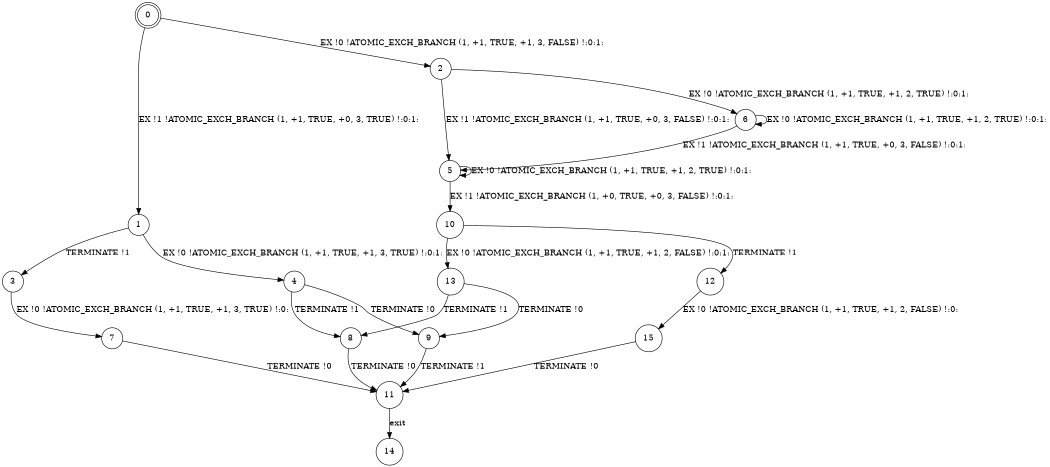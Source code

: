 digraph BCG {
size = "7, 10.5";
center = TRUE;
node [shape = circle];
0 [peripheries = 2];
0 -> 1 [label = "EX !1 !ATOMIC_EXCH_BRANCH (1, +1, TRUE, +0, 3, TRUE) !:0:1:"];
0 -> 2 [label = "EX !0 !ATOMIC_EXCH_BRANCH (1, +1, TRUE, +1, 3, FALSE) !:0:1:"];
1 -> 3 [label = "TERMINATE !1"];
1 -> 4 [label = "EX !0 !ATOMIC_EXCH_BRANCH (1, +1, TRUE, +1, 3, TRUE) !:0:1:"];
2 -> 5 [label = "EX !1 !ATOMIC_EXCH_BRANCH (1, +1, TRUE, +0, 3, FALSE) !:0:1:"];
2 -> 6 [label = "EX !0 !ATOMIC_EXCH_BRANCH (1, +1, TRUE, +1, 2, TRUE) !:0:1:"];
3 -> 7 [label = "EX !0 !ATOMIC_EXCH_BRANCH (1, +1, TRUE, +1, 3, TRUE) !:0:"];
4 -> 8 [label = "TERMINATE !1"];
4 -> 9 [label = "TERMINATE !0"];
5 -> 10 [label = "EX !1 !ATOMIC_EXCH_BRANCH (1, +0, TRUE, +0, 3, FALSE) !:0:1:"];
5 -> 5 [label = "EX !0 !ATOMIC_EXCH_BRANCH (1, +1, TRUE, +1, 2, TRUE) !:0:1:"];
6 -> 5 [label = "EX !1 !ATOMIC_EXCH_BRANCH (1, +1, TRUE, +0, 3, FALSE) !:0:1:"];
6 -> 6 [label = "EX !0 !ATOMIC_EXCH_BRANCH (1, +1, TRUE, +1, 2, TRUE) !:0:1:"];
7 -> 11 [label = "TERMINATE !0"];
8 -> 11 [label = "TERMINATE !0"];
9 -> 11 [label = "TERMINATE !1"];
10 -> 12 [label = "TERMINATE !1"];
10 -> 13 [label = "EX !0 !ATOMIC_EXCH_BRANCH (1, +1, TRUE, +1, 2, FALSE) !:0:1:"];
11 -> 14 [label = "exit"];
12 -> 15 [label = "EX !0 !ATOMIC_EXCH_BRANCH (1, +1, TRUE, +1, 2, FALSE) !:0:"];
13 -> 8 [label = "TERMINATE !1"];
13 -> 9 [label = "TERMINATE !0"];
15 -> 11 [label = "TERMINATE !0"];
}
